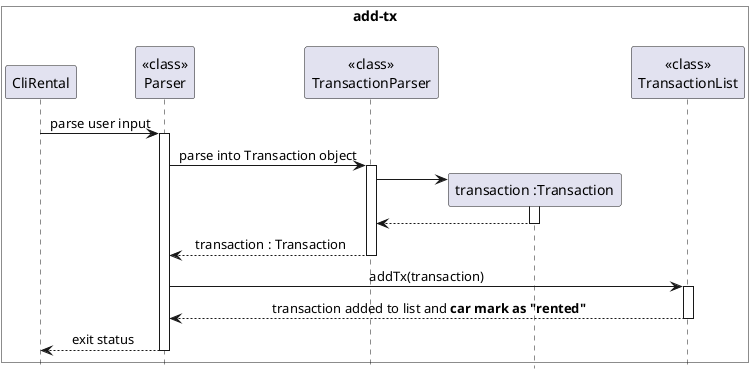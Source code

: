 @startuml
'https://plantuml.com/sequence-diagram

!define BOX_COLOR #FFFFFF

hide footbox
skinparam {
sequenceMessageAlign center
}

box <font size=14>add-tx\n BOX_COLOR
participant "CliRental" as CliRental
participant "<<class>>\nParser" as Parser
participant "<<class>>\nTransactionParser" as TransactionParser
participant "transaction :Transaction" as Transaction
participant "<<class>>\nTransactionList" as TransactionList
end box

CliRental -> Parser ++ : parse user input
Parser -> TransactionParser ++ : parse into Transaction object

create Transaction
TransactionParser -> Transaction ++
Transaction --> TransactionParser --
TransactionParser --> Parser -- : transaction : Transaction

Parser -> TransactionList ++ : addTx(transaction)

TransactionList --> Parser --: transaction added to list and <b>car mark as "rented"</b>

Parser --> CliRental --: exit status

@enduml